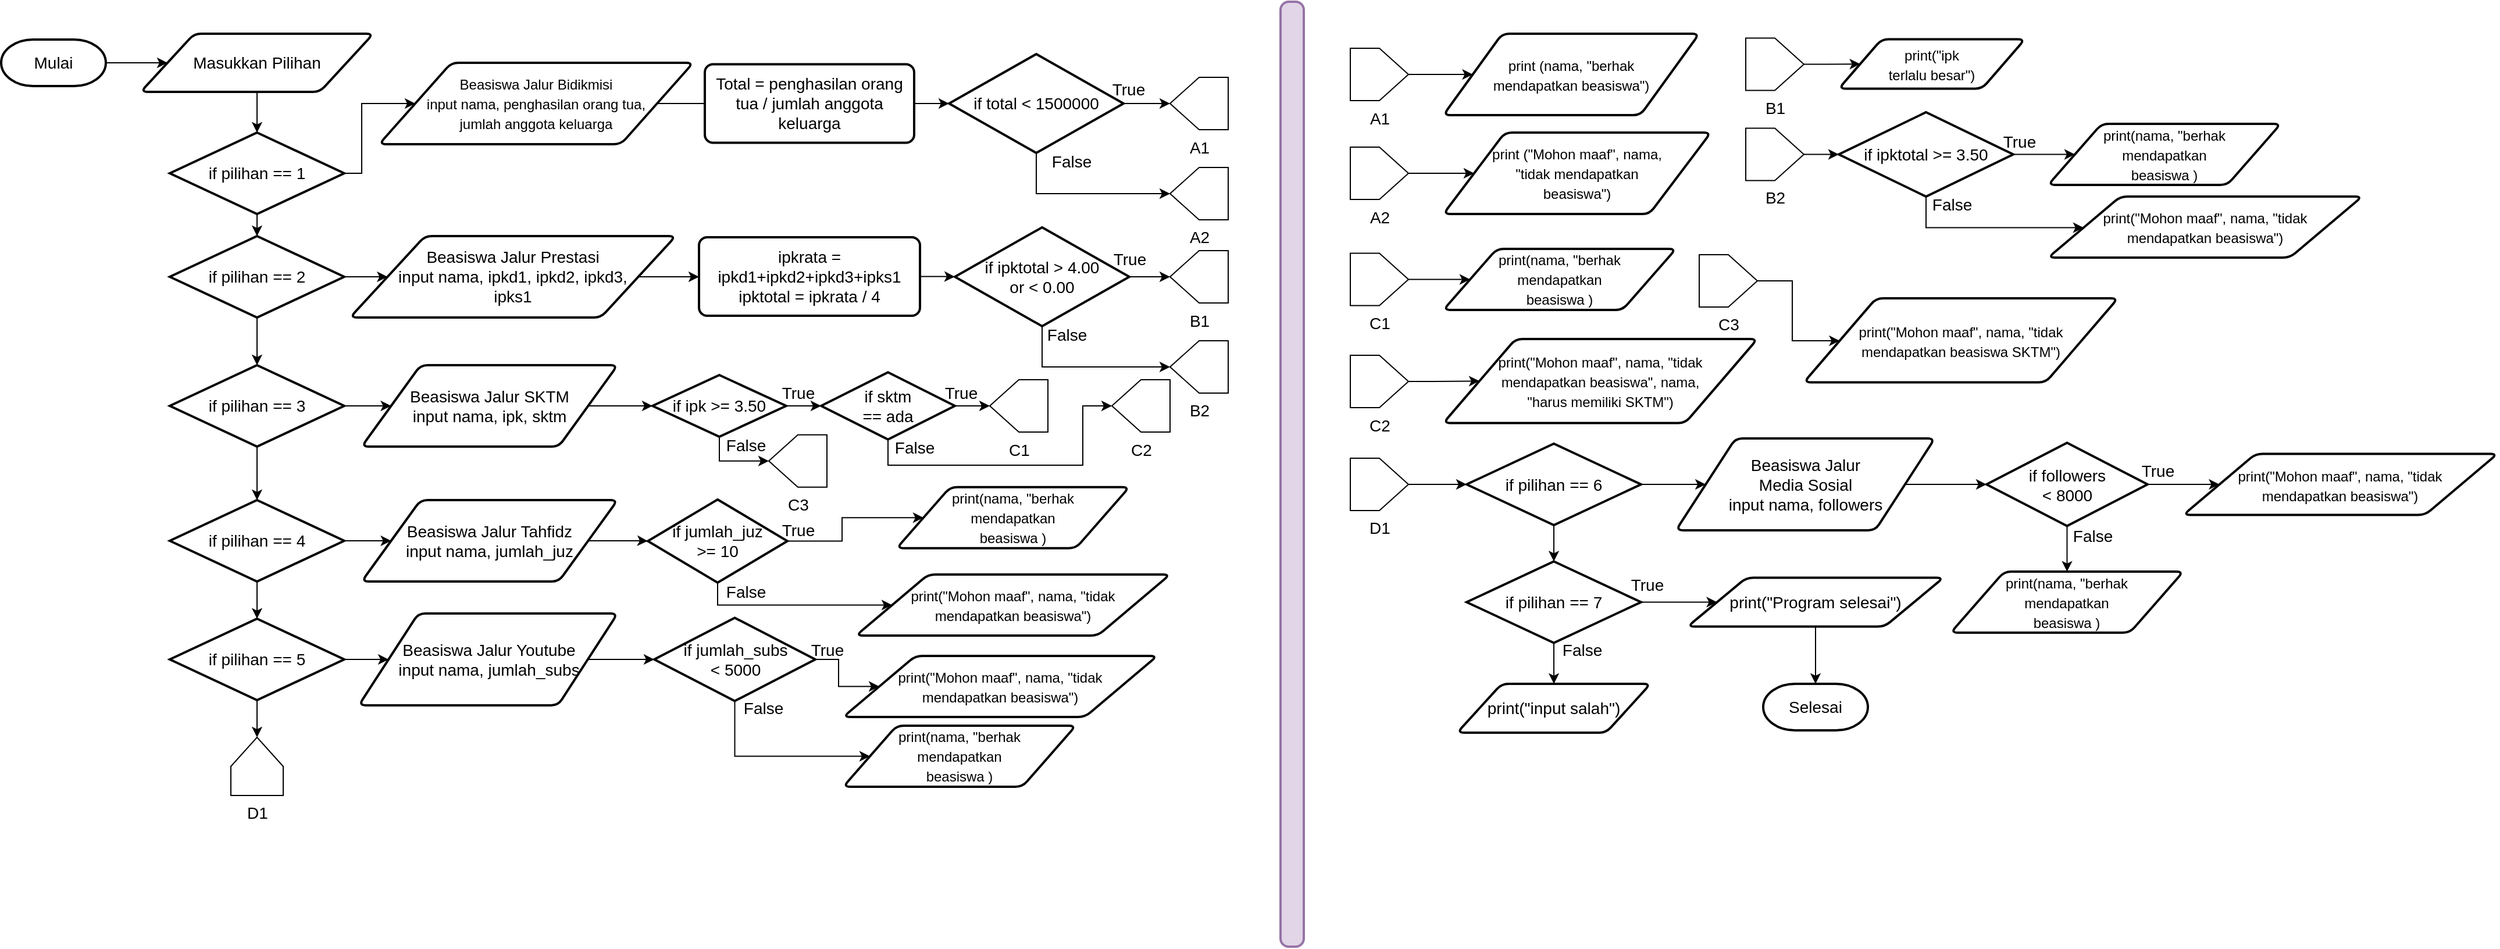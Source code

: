 <mxfile version="20.5.1" type="device"><diagram id="cp0cdeyhVKkZ8x0AzP64" name="Page-1"><mxGraphModel dx="2267" dy="1390" grid="1" gridSize="10" guides="1" tooltips="1" connect="1" arrows="1" fold="1" page="1" pageScale="1" pageWidth="1169" pageHeight="827" math="0" shadow="0"><root><mxCell id="0"/><mxCell id="1" parent="0"/><mxCell id="CaWvbAg6Ww0wuEaHnZKy-5" style="edgeStyle=orthogonalEdgeStyle;rounded=0;orthogonalLoop=1;jettySize=auto;html=1;fontSize=14;" parent="1" source="CaWvbAg6Ww0wuEaHnZKy-2" target="CaWvbAg6Ww0wuEaHnZKy-4" edge="1"><mxGeometry relative="1" as="geometry"/></mxCell><mxCell id="CaWvbAg6Ww0wuEaHnZKy-2" value="&lt;font style=&quot;font-size: 14px;&quot;&gt;Mulai&lt;/font&gt;" style="strokeWidth=2;html=1;shape=mxgraph.flowchart.terminator;whiteSpace=wrap;" parent="1" vertex="1"><mxGeometry x="40" y="40" width="90" height="40" as="geometry"/></mxCell><mxCell id="CaWvbAg6Ww0wuEaHnZKy-3" style="edgeStyle=orthogonalEdgeStyle;rounded=0;orthogonalLoop=1;jettySize=auto;html=1;exitX=0.5;exitY=1;exitDx=0;exitDy=0;exitPerimeter=0;fontSize=14;" parent="1" source="CaWvbAg6Ww0wuEaHnZKy-2" target="CaWvbAg6Ww0wuEaHnZKy-2" edge="1"><mxGeometry relative="1" as="geometry"/></mxCell><mxCell id="CaWvbAg6Ww0wuEaHnZKy-8" style="edgeStyle=orthogonalEdgeStyle;rounded=0;orthogonalLoop=1;jettySize=auto;html=1;entryX=0.5;entryY=0;entryDx=0;entryDy=0;entryPerimeter=0;fontSize=14;" parent="1" source="CaWvbAg6Ww0wuEaHnZKy-4" target="CaWvbAg6Ww0wuEaHnZKy-6" edge="1"><mxGeometry relative="1" as="geometry"/></mxCell><mxCell id="CaWvbAg6Ww0wuEaHnZKy-4" value="Masukkan Pilihan" style="shape=parallelogram;html=1;strokeWidth=2;perimeter=parallelogramPerimeter;whiteSpace=wrap;rounded=1;arcSize=12;size=0.23;fontSize=14;" parent="1" vertex="1"><mxGeometry x="160" y="35" width="200" height="50" as="geometry"/></mxCell><mxCell id="CaWvbAg6Ww0wuEaHnZKy-50" value="" style="edgeStyle=orthogonalEdgeStyle;rounded=0;orthogonalLoop=1;jettySize=auto;html=1;fontSize=14;" parent="1" source="CaWvbAg6Ww0wuEaHnZKy-6" target="CaWvbAg6Ww0wuEaHnZKy-49" edge="1"><mxGeometry relative="1" as="geometry"/></mxCell><mxCell id="2aUALPbYMrsijhBURneI-1" style="edgeStyle=orthogonalEdgeStyle;rounded=0;orthogonalLoop=1;jettySize=auto;html=1;" edge="1" parent="1" source="CaWvbAg6Ww0wuEaHnZKy-6" target="CaWvbAg6Ww0wuEaHnZKy-14"><mxGeometry relative="1" as="geometry"><Array as="points"><mxPoint x="350" y="155"/><mxPoint x="350" y="95"/></Array></mxGeometry></mxCell><mxCell id="CaWvbAg6Ww0wuEaHnZKy-6" value="if pilihan == 1" style="strokeWidth=2;html=1;shape=mxgraph.flowchart.decision;whiteSpace=wrap;fontSize=14;" parent="1" vertex="1"><mxGeometry x="185" y="120" width="150" height="70" as="geometry"/></mxCell><mxCell id="CaWvbAg6Ww0wuEaHnZKy-21" value="" style="edgeStyle=orthogonalEdgeStyle;rounded=0;orthogonalLoop=1;jettySize=auto;html=1;fontSize=14;" parent="1" source="CaWvbAg6Ww0wuEaHnZKy-14" edge="1"><mxGeometry relative="1" as="geometry"><mxPoint x="645" y="95" as="targetPoint"/></mxGeometry></mxCell><mxCell id="CaWvbAg6Ww0wuEaHnZKy-14" value="&lt;div style=&quot;&quot;&gt;&lt;span style=&quot;background-color: initial;&quot;&gt;&lt;font style=&quot;font-size: 12px;&quot;&gt;Beasiswa Jalur Bidikmisi&lt;/font&gt;&lt;/span&gt;&lt;/div&gt;&lt;div style=&quot;&quot;&gt;&lt;span style=&quot;background-color: initial;&quot;&gt;&lt;font style=&quot;font-size: 12px;&quot;&gt;input nama, penghasilan orang tua, &lt;br&gt;jumlah anggota keluarga&lt;/font&gt;&lt;/span&gt;&lt;/div&gt;" style="shape=parallelogram;html=1;strokeWidth=2;perimeter=parallelogramPerimeter;whiteSpace=wrap;rounded=1;arcSize=12;size=0.23;fontSize=14;align=center;" parent="1" vertex="1"><mxGeometry x="365" y="60" width="270" height="70" as="geometry"/></mxCell><mxCell id="CaWvbAg6Ww0wuEaHnZKy-20" value="" style="edgeStyle=orthogonalEdgeStyle;rounded=0;orthogonalLoop=1;jettySize=auto;html=1;fontSize=12;" parent="1" source="CaWvbAg6Ww0wuEaHnZKy-17" target="CaWvbAg6Ww0wuEaHnZKy-19" edge="1"><mxGeometry relative="1" as="geometry"/></mxCell><mxCell id="CaWvbAg6Ww0wuEaHnZKy-17" value="&lt;font style=&quot;font-size: 14px;&quot;&gt;Total = penghasilan orang tua / jumlah anggota keluarga&lt;/font&gt;" style="rounded=1;whiteSpace=wrap;html=1;absoluteArcSize=1;arcSize=14;strokeWidth=2;fontSize=12;" parent="1" vertex="1"><mxGeometry x="645" y="61.25" width="180" height="67.5" as="geometry"/></mxCell><mxCell id="CaWvbAg6Ww0wuEaHnZKy-25" value="" style="edgeStyle=orthogonalEdgeStyle;rounded=0;orthogonalLoop=1;jettySize=auto;html=1;fontSize=14;" parent="1" source="CaWvbAg6Ww0wuEaHnZKy-19" target="CaWvbAg6Ww0wuEaHnZKy-24" edge="1"><mxGeometry relative="1" as="geometry"/></mxCell><mxCell id="2aUALPbYMrsijhBURneI-2" style="edgeStyle=orthogonalEdgeStyle;rounded=0;orthogonalLoop=1;jettySize=auto;html=1;entryX=0.5;entryY=1;entryDx=0;entryDy=0;" edge="1" parent="1" source="CaWvbAg6Ww0wuEaHnZKy-19" target="CaWvbAg6Ww0wuEaHnZKy-39"><mxGeometry relative="1" as="geometry"><Array as="points"><mxPoint x="930" y="173"/></Array></mxGeometry></mxCell><mxCell id="CaWvbAg6Ww0wuEaHnZKy-19" value="&lt;font style=&quot;font-size: 14px;&quot;&gt;if total &amp;lt; 1500000&lt;/font&gt;" style="strokeWidth=2;html=1;shape=mxgraph.flowchart.decision;whiteSpace=wrap;fontSize=12;" parent="1" vertex="1"><mxGeometry x="855" y="52.5" width="150" height="85" as="geometry"/></mxCell><mxCell id="CaWvbAg6Ww0wuEaHnZKy-22" value="&lt;blockquote style=&quot;&quot;&gt;&lt;span style=&quot;font-size: 12px;&quot;&gt;print (nama, &quot;berhak mendapatkan beasiswa&quot;)&lt;/span&gt;&lt;/blockquote&gt;" style="shape=parallelogram;html=1;strokeWidth=2;perimeter=parallelogramPerimeter;whiteSpace=wrap;rounded=1;arcSize=12;size=0.23;fontSize=14;align=center;" parent="1" vertex="1"><mxGeometry x="1280" y="35" width="220" height="70" as="geometry"/></mxCell><mxCell id="CaWvbAg6Ww0wuEaHnZKy-24" value="A1" style="verticalLabelPosition=bottom;verticalAlign=top;html=1;shape=offPageConnector;rounded=0;size=0.5;fontSize=14;direction=south;" parent="1" vertex="1"><mxGeometry x="1045" y="72.5" width="50" height="45" as="geometry"/></mxCell><mxCell id="2aUALPbYMrsijhBURneI-7" style="edgeStyle=orthogonalEdgeStyle;rounded=0;orthogonalLoop=1;jettySize=auto;html=1;" edge="1" parent="1" source="CaWvbAg6Ww0wuEaHnZKy-27" target="CaWvbAg6Ww0wuEaHnZKy-22"><mxGeometry relative="1" as="geometry"/></mxCell><mxCell id="CaWvbAg6Ww0wuEaHnZKy-27" value="A1" style="verticalLabelPosition=bottom;verticalAlign=top;html=1;shape=offPageConnector;rounded=0;size=0.5;fontSize=14;direction=north;" parent="1" vertex="1"><mxGeometry x="1200" y="47.5" width="50" height="45" as="geometry"/></mxCell><mxCell id="CaWvbAg6Ww0wuEaHnZKy-36" value="True" style="text;html=1;resizable=0;autosize=1;align=center;verticalAlign=middle;points=[];fillColor=none;strokeColor=none;rounded=0;fontSize=14;" parent="1" vertex="1"><mxGeometry x="984" y="68.25" width="50" height="30" as="geometry"/></mxCell><mxCell id="CaWvbAg6Ww0wuEaHnZKy-37" value="False" style="text;html=1;resizable=0;autosize=1;align=center;verticalAlign=middle;points=[];fillColor=none;strokeColor=none;rounded=0;fontSize=14;" parent="1" vertex="1"><mxGeometry x="930" y="130" width="60" height="30" as="geometry"/></mxCell><mxCell id="CaWvbAg6Ww0wuEaHnZKy-38" value="&lt;blockquote style=&quot;&quot;&gt;&lt;span style=&quot;font-size: 12px;&quot;&gt;print (&quot;Mohon maaf&quot;, nama, &quot;tidak mendapatkan beasiswa&quot;)&lt;/span&gt;&lt;/blockquote&gt;" style="shape=parallelogram;html=1;strokeWidth=2;perimeter=parallelogramPerimeter;whiteSpace=wrap;rounded=1;arcSize=12;size=0.23;fontSize=14;align=center;" parent="1" vertex="1"><mxGeometry x="1280" y="120" width="230" height="70" as="geometry"/></mxCell><mxCell id="CaWvbAg6Ww0wuEaHnZKy-39" value="A2" style="verticalLabelPosition=bottom;verticalAlign=top;html=1;shape=offPageConnector;rounded=0;size=0.5;fontSize=14;direction=south;" parent="1" vertex="1"><mxGeometry x="1045" y="150" width="50" height="45" as="geometry"/></mxCell><mxCell id="2aUALPbYMrsijhBURneI-8" style="edgeStyle=orthogonalEdgeStyle;rounded=0;orthogonalLoop=1;jettySize=auto;html=1;entryX=0;entryY=0.5;entryDx=0;entryDy=0;" edge="1" parent="1" source="CaWvbAg6Ww0wuEaHnZKy-46" target="CaWvbAg6Ww0wuEaHnZKy-38"><mxGeometry relative="1" as="geometry"/></mxCell><mxCell id="CaWvbAg6Ww0wuEaHnZKy-46" value="A2" style="verticalLabelPosition=bottom;verticalAlign=top;html=1;shape=offPageConnector;rounded=0;size=0.5;fontSize=14;direction=north;" parent="1" vertex="1"><mxGeometry x="1200" y="132.5" width="50" height="45" as="geometry"/></mxCell><mxCell id="CaWvbAg6Ww0wuEaHnZKy-53" style="edgeStyle=orthogonalEdgeStyle;rounded=0;orthogonalLoop=1;jettySize=auto;html=1;entryX=0;entryY=0.5;entryDx=0;entryDy=0;fontSize=14;" parent="1" source="CaWvbAg6Ww0wuEaHnZKy-49" target="CaWvbAg6Ww0wuEaHnZKy-51" edge="1"><mxGeometry relative="1" as="geometry"/></mxCell><mxCell id="2aUALPbYMrsijhBURneI-74" value="" style="edgeStyle=orthogonalEdgeStyle;rounded=0;orthogonalLoop=1;jettySize=auto;html=1;fontSize=14;" edge="1" parent="1" source="CaWvbAg6Ww0wuEaHnZKy-49" target="2aUALPbYMrsijhBURneI-25"><mxGeometry relative="1" as="geometry"/></mxCell><mxCell id="CaWvbAg6Ww0wuEaHnZKy-49" value="if pilihan == 2" style="strokeWidth=2;html=1;shape=mxgraph.flowchart.decision;whiteSpace=wrap;fontSize=14;" parent="1" vertex="1"><mxGeometry x="185" y="209" width="150" height="70" as="geometry"/></mxCell><mxCell id="CaWvbAg6Ww0wuEaHnZKy-57" value="" style="edgeStyle=orthogonalEdgeStyle;rounded=0;orthogonalLoop=1;jettySize=auto;html=1;fontSize=14;" parent="1" source="CaWvbAg6Ww0wuEaHnZKy-51" target="CaWvbAg6Ww0wuEaHnZKy-56" edge="1"><mxGeometry relative="1" as="geometry"/></mxCell><mxCell id="CaWvbAg6Ww0wuEaHnZKy-51" value="&lt;div style=&quot;&quot;&gt;&lt;span style=&quot;background-color: initial;&quot;&gt;&lt;font style=&quot;font-size: 14px;&quot;&gt;Beasiswa Jalur Prestasi&lt;/font&gt;&lt;/span&gt;&lt;/div&gt;&lt;div style=&quot;&quot;&gt;&lt;span style=&quot;background-color: initial;&quot;&gt;&lt;font style=&quot;&quot;&gt;&lt;font style=&quot;font-size: 14px;&quot;&gt;input nama, ipkd1, ipkd2, ipkd3,&lt;br&gt;&lt;/font&gt;&lt;font style=&quot;font-size: 14px;&quot;&gt;ipks1&lt;/font&gt;&lt;br&gt;&lt;/font&gt;&lt;/span&gt;&lt;/div&gt;" style="shape=parallelogram;html=1;strokeWidth=2;perimeter=parallelogramPerimeter;whiteSpace=wrap;rounded=1;arcSize=12;size=0.23;fontSize=14;align=center;" parent="1" vertex="1"><mxGeometry x="340" y="209" width="280" height="70" as="geometry"/></mxCell><mxCell id="CaWvbAg6Ww0wuEaHnZKy-65" value="" style="edgeStyle=orthogonalEdgeStyle;rounded=0;orthogonalLoop=1;jettySize=auto;html=1;fontSize=14;" parent="1" source="CaWvbAg6Ww0wuEaHnZKy-56" target="CaWvbAg6Ww0wuEaHnZKy-60" edge="1"><mxGeometry relative="1" as="geometry"/></mxCell><mxCell id="CaWvbAg6Ww0wuEaHnZKy-56" value="&lt;font style=&quot;font-size: 14px;&quot;&gt;ipkrata = ipkd1+ipkd2+ipkd3+ipks1&lt;br&gt;ipktotal = ipkrata / 4&lt;br&gt;&lt;/font&gt;" style="rounded=1;whiteSpace=wrap;html=1;absoluteArcSize=1;arcSize=14;strokeWidth=2;fontSize=12;" parent="1" vertex="1"><mxGeometry x="640" y="210" width="190" height="67.5" as="geometry"/></mxCell><mxCell id="CaWvbAg6Ww0wuEaHnZKy-58" value="" style="edgeStyle=orthogonalEdgeStyle;rounded=0;orthogonalLoop=1;jettySize=auto;html=1;fontSize=14;" parent="1" source="CaWvbAg6Ww0wuEaHnZKy-60" target="CaWvbAg6Ww0wuEaHnZKy-61" edge="1"><mxGeometry relative="1" as="geometry"/></mxCell><mxCell id="2aUALPbYMrsijhBURneI-6" style="edgeStyle=orthogonalEdgeStyle;rounded=0;orthogonalLoop=1;jettySize=auto;html=1;entryX=0.5;entryY=1;entryDx=0;entryDy=0;" edge="1" parent="1" source="CaWvbAg6Ww0wuEaHnZKy-60" target="CaWvbAg6Ww0wuEaHnZKy-64"><mxGeometry relative="1" as="geometry"><Array as="points"><mxPoint x="935" y="321.5"/></Array></mxGeometry></mxCell><mxCell id="CaWvbAg6Ww0wuEaHnZKy-60" value="&lt;font style=&quot;font-size: 14px;&quot;&gt;if ipktotal &amp;gt; 4.00 &lt;br&gt;or &amp;lt; 0.00&lt;/font&gt;" style="strokeWidth=2;html=1;shape=mxgraph.flowchart.decision;whiteSpace=wrap;fontSize=12;" parent="1" vertex="1"><mxGeometry x="860" y="201.5" width="150" height="85" as="geometry"/></mxCell><mxCell id="CaWvbAg6Ww0wuEaHnZKy-61" value="B1" style="verticalLabelPosition=bottom;verticalAlign=top;html=1;shape=offPageConnector;rounded=0;size=0.5;fontSize=14;direction=south;" parent="1" vertex="1"><mxGeometry x="1045" y="221.5" width="50" height="45" as="geometry"/></mxCell><mxCell id="CaWvbAg6Ww0wuEaHnZKy-62" value="True" style="text;html=1;resizable=0;autosize=1;align=center;verticalAlign=middle;points=[];fillColor=none;strokeColor=none;rounded=0;fontSize=14;" parent="1" vertex="1"><mxGeometry x="985" y="214" width="50" height="30" as="geometry"/></mxCell><mxCell id="CaWvbAg6Ww0wuEaHnZKy-63" value="False" style="text;html=1;resizable=0;autosize=1;align=center;verticalAlign=middle;points=[];fillColor=none;strokeColor=none;rounded=0;fontSize=14;" parent="1" vertex="1"><mxGeometry x="926" y="279" width="60" height="30" as="geometry"/></mxCell><mxCell id="CaWvbAg6Ww0wuEaHnZKy-64" value="B2" style="verticalLabelPosition=bottom;verticalAlign=top;html=1;shape=offPageConnector;rounded=0;size=0.5;fontSize=14;direction=south;" parent="1" vertex="1"><mxGeometry x="1045" y="299" width="50" height="45" as="geometry"/></mxCell><mxCell id="v_FHniW-j-b7z_0MTwlB-1" value="" style="rounded=1;whiteSpace=wrap;html=1;absoluteArcSize=1;arcSize=14;strokeWidth=2;fontSize=14;fillColor=#e1d5e7;strokeColor=#9673a6;" parent="1" vertex="1"><mxGeometry x="1140" y="7.5" width="20" height="812.5" as="geometry"/></mxCell><mxCell id="2aUALPbYMrsijhBURneI-9" value="&lt;blockquote style=&quot;&quot;&gt;&lt;span style=&quot;font-size: 12px;&quot;&gt;print(&quot;ipk terlalu besar&quot;)&lt;/span&gt;&lt;/blockquote&gt;" style="shape=parallelogram;html=1;strokeWidth=2;perimeter=parallelogramPerimeter;whiteSpace=wrap;rounded=1;arcSize=12;size=0.23;fontSize=14;align=center;" vertex="1" parent="1"><mxGeometry x="1620" y="39.75" width="160" height="42.5" as="geometry"/></mxCell><mxCell id="2aUALPbYMrsijhBURneI-10" style="edgeStyle=orthogonalEdgeStyle;rounded=0;orthogonalLoop=1;jettySize=auto;html=1;" edge="1" parent="1" source="2aUALPbYMrsijhBURneI-11" target="2aUALPbYMrsijhBURneI-9"><mxGeometry relative="1" as="geometry"/></mxCell><mxCell id="2aUALPbYMrsijhBURneI-11" value="B1" style="verticalLabelPosition=bottom;verticalAlign=top;html=1;shape=offPageConnector;rounded=0;size=0.5;fontSize=14;direction=north;" vertex="1" parent="1"><mxGeometry x="1540" y="38.75" width="50" height="45" as="geometry"/></mxCell><mxCell id="2aUALPbYMrsijhBURneI-16" style="edgeStyle=orthogonalEdgeStyle;rounded=0;orthogonalLoop=1;jettySize=auto;html=1;entryX=0;entryY=0.5;entryDx=0;entryDy=0;entryPerimeter=0;" edge="1" parent="1" source="2aUALPbYMrsijhBURneI-14" target="2aUALPbYMrsijhBURneI-15"><mxGeometry relative="1" as="geometry"/></mxCell><mxCell id="2aUALPbYMrsijhBURneI-14" value="B2" style="verticalLabelPosition=bottom;verticalAlign=top;html=1;shape=offPageConnector;rounded=0;size=0.5;fontSize=14;direction=north;" vertex="1" parent="1"><mxGeometry x="1540" y="116.25" width="50" height="45" as="geometry"/></mxCell><mxCell id="2aUALPbYMrsijhBURneI-18" style="edgeStyle=orthogonalEdgeStyle;rounded=0;orthogonalLoop=1;jettySize=auto;html=1;" edge="1" parent="1" source="2aUALPbYMrsijhBURneI-15" target="2aUALPbYMrsijhBURneI-17"><mxGeometry relative="1" as="geometry"/></mxCell><mxCell id="2aUALPbYMrsijhBURneI-20" style="edgeStyle=orthogonalEdgeStyle;rounded=0;orthogonalLoop=1;jettySize=auto;html=1;" edge="1" parent="1" source="2aUALPbYMrsijhBURneI-15" target="2aUALPbYMrsijhBURneI-19"><mxGeometry relative="1" as="geometry"><Array as="points"><mxPoint x="1695" y="201.75"/></Array></mxGeometry></mxCell><mxCell id="2aUALPbYMrsijhBURneI-15" value="&lt;font style=&quot;font-size: 14px;&quot;&gt;if ipktotal &amp;gt;= 3.50&lt;/font&gt;" style="strokeWidth=2;html=1;shape=mxgraph.flowchart.decision;whiteSpace=wrap;fontSize=12;" vertex="1" parent="1"><mxGeometry x="1620" y="102.5" width="150" height="72.5" as="geometry"/></mxCell><mxCell id="2aUALPbYMrsijhBURneI-17" value="&lt;blockquote style=&quot;&quot;&gt;&lt;span style=&quot;font-size: 12px;&quot;&gt;print(nama, &quot;berhak mendapatkan beasiswa )&lt;/span&gt;&lt;/blockquote&gt;" style="shape=parallelogram;html=1;strokeWidth=2;perimeter=parallelogramPerimeter;whiteSpace=wrap;rounded=1;arcSize=12;size=0.23;fontSize=14;align=center;" vertex="1" parent="1"><mxGeometry x="1800" y="112.5" width="200" height="52.5" as="geometry"/></mxCell><mxCell id="2aUALPbYMrsijhBURneI-19" value="&lt;blockquote style=&quot;&quot;&gt;&lt;span style=&quot;font-size: 12px;&quot;&gt;print(&quot;Mohon maaf&quot;, nama, &quot;tidak mendapatkan beasiswa&quot;)&lt;/span&gt;&lt;/blockquote&gt;" style="shape=parallelogram;html=1;strokeWidth=2;perimeter=parallelogramPerimeter;whiteSpace=wrap;rounded=1;arcSize=12;size=0.23;fontSize=14;align=center;" vertex="1" parent="1"><mxGeometry x="1800" y="175" width="270" height="52.5" as="geometry"/></mxCell><mxCell id="2aUALPbYMrsijhBURneI-21" value="True" style="text;html=1;resizable=0;autosize=1;align=center;verticalAlign=middle;points=[];fillColor=none;strokeColor=none;rounded=0;fontSize=14;" vertex="1" parent="1"><mxGeometry x="1750" y="112.5" width="50" height="30" as="geometry"/></mxCell><mxCell id="2aUALPbYMrsijhBURneI-22" value="False" style="text;html=1;resizable=0;autosize=1;align=center;verticalAlign=middle;points=[];fillColor=none;strokeColor=none;rounded=0;fontSize=14;" vertex="1" parent="1"><mxGeometry x="1687" y="167" width="60" height="30" as="geometry"/></mxCell><mxCell id="2aUALPbYMrsijhBURneI-33" style="edgeStyle=orthogonalEdgeStyle;rounded=0;orthogonalLoop=1;jettySize=auto;html=1;fontSize=14;" edge="1" parent="1" source="2aUALPbYMrsijhBURneI-25" target="2aUALPbYMrsijhBURneI-32"><mxGeometry relative="1" as="geometry"/></mxCell><mxCell id="2aUALPbYMrsijhBURneI-56" value="" style="edgeStyle=orthogonalEdgeStyle;rounded=0;orthogonalLoop=1;jettySize=auto;html=1;fontSize=14;" edge="1" parent="1" source="2aUALPbYMrsijhBURneI-25" target="2aUALPbYMrsijhBURneI-55"><mxGeometry relative="1" as="geometry"/></mxCell><mxCell id="2aUALPbYMrsijhBURneI-25" value="if pilihan == 3" style="strokeWidth=2;html=1;shape=mxgraph.flowchart.decision;whiteSpace=wrap;fontSize=14;" vertex="1" parent="1"><mxGeometry x="185" y="320" width="150" height="70" as="geometry"/></mxCell><mxCell id="2aUALPbYMrsijhBURneI-35" style="edgeStyle=orthogonalEdgeStyle;rounded=0;orthogonalLoop=1;jettySize=auto;html=1;entryX=0;entryY=0.5;entryDx=0;entryDy=0;entryPerimeter=0;fontSize=14;" edge="1" parent="1" source="2aUALPbYMrsijhBURneI-32" target="2aUALPbYMrsijhBURneI-34"><mxGeometry relative="1" as="geometry"/></mxCell><mxCell id="2aUALPbYMrsijhBURneI-32" value="&lt;div style=&quot;&quot;&gt;&lt;span style=&quot;background-color: initial;&quot;&gt;&lt;font style=&quot;font-size: 14px;&quot;&gt;Beasiswa Jalur SKTM&lt;/font&gt;&lt;/span&gt;&lt;/div&gt;&lt;div style=&quot;&quot;&gt;&lt;span style=&quot;background-color: initial;&quot;&gt;&lt;font style=&quot;&quot;&gt;&lt;font style=&quot;font-size: 14px;&quot;&gt;input nama, ipk, sktm&lt;/font&gt;&lt;br&gt;&lt;/font&gt;&lt;/span&gt;&lt;/div&gt;" style="shape=parallelogram;html=1;strokeWidth=2;perimeter=parallelogramPerimeter;whiteSpace=wrap;rounded=1;arcSize=12;size=0.23;fontSize=14;align=center;" vertex="1" parent="1"><mxGeometry x="350" y="320" width="220" height="70" as="geometry"/></mxCell><mxCell id="2aUALPbYMrsijhBURneI-37" style="edgeStyle=orthogonalEdgeStyle;rounded=0;orthogonalLoop=1;jettySize=auto;html=1;fontSize=14;" edge="1" parent="1" source="2aUALPbYMrsijhBURneI-34" target="2aUALPbYMrsijhBURneI-36"><mxGeometry relative="1" as="geometry"/></mxCell><mxCell id="2aUALPbYMrsijhBURneI-44" style="edgeStyle=orthogonalEdgeStyle;rounded=0;orthogonalLoop=1;jettySize=auto;html=1;entryX=0.5;entryY=1;entryDx=0;entryDy=0;fontSize=14;" edge="1" parent="1" source="2aUALPbYMrsijhBURneI-34" target="2aUALPbYMrsijhBURneI-43"><mxGeometry relative="1" as="geometry"/></mxCell><mxCell id="2aUALPbYMrsijhBURneI-34" value="&lt;span style=&quot;font-size: 14px;&quot;&gt;if ipk &amp;gt;= 3.50&lt;/span&gt;" style="strokeWidth=2;html=1;shape=mxgraph.flowchart.decision;whiteSpace=wrap;fontSize=12;" vertex="1" parent="1"><mxGeometry x="600" y="328.51" width="115" height="52.99" as="geometry"/></mxCell><mxCell id="2aUALPbYMrsijhBURneI-39" style="edgeStyle=orthogonalEdgeStyle;rounded=0;orthogonalLoop=1;jettySize=auto;html=1;entryX=0.5;entryY=1;entryDx=0;entryDy=0;fontSize=14;" edge="1" parent="1" source="2aUALPbYMrsijhBURneI-36" target="2aUALPbYMrsijhBURneI-38"><mxGeometry relative="1" as="geometry"/></mxCell><mxCell id="2aUALPbYMrsijhBURneI-42" style="edgeStyle=orthogonalEdgeStyle;rounded=0;orthogonalLoop=1;jettySize=auto;html=1;entryX=0.5;entryY=1;entryDx=0;entryDy=0;fontSize=14;" edge="1" parent="1" source="2aUALPbYMrsijhBURneI-36" target="2aUALPbYMrsijhBURneI-41"><mxGeometry relative="1" as="geometry"><Array as="points"><mxPoint x="803" y="406"/><mxPoint x="970" y="406"/><mxPoint x="970" y="355"/></Array></mxGeometry></mxCell><mxCell id="2aUALPbYMrsijhBURneI-36" value="&lt;span style=&quot;font-size: 14px;&quot;&gt;if sktm &lt;br&gt;== ada&lt;/span&gt;" style="strokeWidth=2;html=1;shape=mxgraph.flowchart.decision;whiteSpace=wrap;fontSize=12;" vertex="1" parent="1"><mxGeometry x="745" y="326.13" width="115" height="57.75" as="geometry"/></mxCell><mxCell id="2aUALPbYMrsijhBURneI-38" value="C1" style="verticalLabelPosition=bottom;verticalAlign=top;html=1;shape=offPageConnector;rounded=0;size=0.5;fontSize=14;direction=south;" vertex="1" parent="1"><mxGeometry x="890" y="332.5" width="50" height="45" as="geometry"/></mxCell><mxCell id="2aUALPbYMrsijhBURneI-41" value="C2" style="verticalLabelPosition=bottom;verticalAlign=top;html=1;shape=offPageConnector;rounded=0;size=0.5;fontSize=14;direction=south;" vertex="1" parent="1"><mxGeometry x="995" y="332.51" width="50" height="45" as="geometry"/></mxCell><mxCell id="2aUALPbYMrsijhBURneI-43" value="C3" style="verticalLabelPosition=bottom;verticalAlign=top;html=1;shape=offPageConnector;rounded=0;size=0.5;fontSize=14;direction=south;" vertex="1" parent="1"><mxGeometry x="700" y="379.88" width="50" height="45" as="geometry"/></mxCell><mxCell id="2aUALPbYMrsijhBURneI-50" value="" style="edgeStyle=orthogonalEdgeStyle;rounded=0;orthogonalLoop=1;jettySize=auto;html=1;fontSize=14;" edge="1" parent="1" source="2aUALPbYMrsijhBURneI-46" target="2aUALPbYMrsijhBURneI-49"><mxGeometry relative="1" as="geometry"/></mxCell><mxCell id="2aUALPbYMrsijhBURneI-46" value="C1" style="verticalLabelPosition=bottom;verticalAlign=top;html=1;shape=offPageConnector;rounded=0;size=0.5;fontSize=14;direction=north;" vertex="1" parent="1"><mxGeometry x="1200" y="223.75" width="50" height="45" as="geometry"/></mxCell><mxCell id="2aUALPbYMrsijhBURneI-52" value="" style="edgeStyle=orthogonalEdgeStyle;rounded=0;orthogonalLoop=1;jettySize=auto;html=1;fontSize=14;" edge="1" parent="1" source="2aUALPbYMrsijhBURneI-47" target="2aUALPbYMrsijhBURneI-51"><mxGeometry relative="1" as="geometry"/></mxCell><mxCell id="2aUALPbYMrsijhBURneI-47" value="C2" style="verticalLabelPosition=bottom;verticalAlign=top;html=1;shape=offPageConnector;rounded=0;size=0.5;fontSize=14;direction=north;" vertex="1" parent="1"><mxGeometry x="1200" y="311.5" width="50" height="45" as="geometry"/></mxCell><mxCell id="2aUALPbYMrsijhBURneI-54" value="" style="edgeStyle=orthogonalEdgeStyle;rounded=0;orthogonalLoop=1;jettySize=auto;html=1;fontSize=14;" edge="1" parent="1" source="2aUALPbYMrsijhBURneI-48" target="2aUALPbYMrsijhBURneI-53"><mxGeometry relative="1" as="geometry"><Array as="points"><mxPoint x="1580" y="248"/><mxPoint x="1580" y="299"/></Array></mxGeometry></mxCell><mxCell id="2aUALPbYMrsijhBURneI-48" value="C3" style="verticalLabelPosition=bottom;verticalAlign=top;html=1;shape=offPageConnector;rounded=0;size=0.5;fontSize=14;direction=north;" vertex="1" parent="1"><mxGeometry x="1500" y="225" width="50" height="45" as="geometry"/></mxCell><mxCell id="2aUALPbYMrsijhBURneI-49" value="&lt;blockquote style=&quot;&quot;&gt;&lt;span style=&quot;font-size: 12px;&quot;&gt;print(nama, &quot;berhak mendapatkan beasiswa )&lt;/span&gt;&lt;/blockquote&gt;" style="shape=parallelogram;html=1;strokeWidth=2;perimeter=parallelogramPerimeter;whiteSpace=wrap;rounded=1;arcSize=12;size=0.23;fontSize=14;align=center;" vertex="1" parent="1"><mxGeometry x="1280" y="220" width="200" height="52.5" as="geometry"/></mxCell><mxCell id="2aUALPbYMrsijhBURneI-51" value="&lt;blockquote style=&quot;&quot;&gt;&lt;span style=&quot;font-size: 12px;&quot;&gt;print(&quot;Mohon maaf&quot;, nama, &quot;tidak mendapatkan beasiswa&quot;, nama, &quot;harus memiliki SKTM&quot;)&lt;/span&gt;&lt;/blockquote&gt;" style="shape=parallelogram;html=1;strokeWidth=2;perimeter=parallelogramPerimeter;whiteSpace=wrap;rounded=1;arcSize=12;size=0.23;fontSize=14;align=center;" vertex="1" parent="1"><mxGeometry x="1280" y="297.5" width="270" height="72.25" as="geometry"/></mxCell><mxCell id="2aUALPbYMrsijhBURneI-53" value="&lt;blockquote style=&quot;&quot;&gt;&lt;span style=&quot;font-size: 12px;&quot;&gt;print(&quot;Mohon maaf&quot;, nama, &quot;tidak mendapatkan beasiswa SKTM&quot;)&lt;/span&gt;&lt;/blockquote&gt;" style="shape=parallelogram;html=1;strokeWidth=2;perimeter=parallelogramPerimeter;whiteSpace=wrap;rounded=1;arcSize=12;size=0.23;fontSize=14;align=center;" vertex="1" parent="1"><mxGeometry x="1590" y="262.5" width="270" height="72.25" as="geometry"/></mxCell><mxCell id="2aUALPbYMrsijhBURneI-62" value="" style="edgeStyle=orthogonalEdgeStyle;rounded=0;orthogonalLoop=1;jettySize=auto;html=1;fontSize=14;" edge="1" parent="1" source="2aUALPbYMrsijhBURneI-55" target="2aUALPbYMrsijhBURneI-57"><mxGeometry relative="1" as="geometry"/></mxCell><mxCell id="2aUALPbYMrsijhBURneI-75" value="" style="edgeStyle=orthogonalEdgeStyle;rounded=0;orthogonalLoop=1;jettySize=auto;html=1;fontSize=14;" edge="1" parent="1" source="2aUALPbYMrsijhBURneI-55" target="2aUALPbYMrsijhBURneI-73"><mxGeometry relative="1" as="geometry"/></mxCell><mxCell id="2aUALPbYMrsijhBURneI-55" value="if pilihan == 4" style="strokeWidth=2;html=1;shape=mxgraph.flowchart.decision;whiteSpace=wrap;fontSize=14;" vertex="1" parent="1"><mxGeometry x="185" y="436" width="150" height="70" as="geometry"/></mxCell><mxCell id="2aUALPbYMrsijhBURneI-78" style="edgeStyle=orthogonalEdgeStyle;rounded=0;orthogonalLoop=1;jettySize=auto;html=1;entryX=0;entryY=0.5;entryDx=0;entryDy=0;entryPerimeter=0;fontSize=14;" edge="1" parent="1" source="2aUALPbYMrsijhBURneI-57" target="2aUALPbYMrsijhBURneI-63"><mxGeometry relative="1" as="geometry"/></mxCell><mxCell id="2aUALPbYMrsijhBURneI-57" value="&lt;div style=&quot;&quot;&gt;&lt;span style=&quot;background-color: initial;&quot;&gt;&lt;font style=&quot;font-size: 14px;&quot;&gt;Beasiswa Jalur Tahfidz&lt;/font&gt;&lt;/span&gt;&lt;/div&gt;&lt;div style=&quot;&quot;&gt;&lt;span style=&quot;background-color: initial;&quot;&gt;&lt;font style=&quot;&quot;&gt;&lt;font style=&quot;font-size: 14px;&quot;&gt;input nama, jumlah_juz&lt;/font&gt;&lt;br&gt;&lt;/font&gt;&lt;/span&gt;&lt;/div&gt;" style="shape=parallelogram;html=1;strokeWidth=2;perimeter=parallelogramPerimeter;whiteSpace=wrap;rounded=1;arcSize=12;size=0.23;fontSize=14;align=center;" vertex="1" parent="1"><mxGeometry x="350" y="436" width="220" height="70" as="geometry"/></mxCell><mxCell id="2aUALPbYMrsijhBURneI-58" value="True" style="text;html=1;resizable=0;autosize=1;align=center;verticalAlign=middle;points=[];fillColor=none;strokeColor=none;rounded=0;fontSize=14;" vertex="1" parent="1"><mxGeometry x="840" y="328.51" width="50" height="30" as="geometry"/></mxCell><mxCell id="2aUALPbYMrsijhBURneI-59" value="False" style="text;html=1;resizable=0;autosize=1;align=center;verticalAlign=middle;points=[];fillColor=none;strokeColor=none;rounded=0;fontSize=14;" vertex="1" parent="1"><mxGeometry x="650" y="374" width="60" height="30" as="geometry"/></mxCell><mxCell id="2aUALPbYMrsijhBURneI-60" value="True" style="text;html=1;resizable=0;autosize=1;align=center;verticalAlign=middle;points=[];fillColor=none;strokeColor=none;rounded=0;fontSize=14;" vertex="1" parent="1"><mxGeometry x="700" y="328.51" width="50" height="30" as="geometry"/></mxCell><mxCell id="2aUALPbYMrsijhBURneI-61" value="False" style="text;html=1;resizable=0;autosize=1;align=center;verticalAlign=middle;points=[];fillColor=none;strokeColor=none;rounded=0;fontSize=14;" vertex="1" parent="1"><mxGeometry x="795" y="376" width="60" height="30" as="geometry"/></mxCell><mxCell id="2aUALPbYMrsijhBURneI-68" value="" style="edgeStyle=orthogonalEdgeStyle;rounded=0;orthogonalLoop=1;jettySize=auto;html=1;fontSize=14;" edge="1" parent="1" source="2aUALPbYMrsijhBURneI-63" target="2aUALPbYMrsijhBURneI-66"><mxGeometry relative="1" as="geometry"/></mxCell><mxCell id="2aUALPbYMrsijhBURneI-81" style="edgeStyle=orthogonalEdgeStyle;rounded=0;orthogonalLoop=1;jettySize=auto;html=1;entryX=0;entryY=0.5;entryDx=0;entryDy=0;fontSize=14;" edge="1" parent="1" source="2aUALPbYMrsijhBURneI-63" target="2aUALPbYMrsijhBURneI-67"><mxGeometry relative="1" as="geometry"><Array as="points"><mxPoint x="656" y="526"/></Array></mxGeometry></mxCell><mxCell id="2aUALPbYMrsijhBURneI-63" value="&lt;span style=&quot;font-size: 14px;&quot;&gt;if jumlah_juz &lt;br&gt;&amp;gt;= 10&lt;/span&gt;" style="strokeWidth=2;html=1;shape=mxgraph.flowchart.decision;whiteSpace=wrap;fontSize=12;" vertex="1" parent="1"><mxGeometry x="596" y="435.5" width="120" height="71.5" as="geometry"/></mxCell><mxCell id="2aUALPbYMrsijhBURneI-66" value="&lt;blockquote style=&quot;&quot;&gt;&lt;span style=&quot;font-size: 12px;&quot;&gt;print(nama, &quot;berhak mendapatkan beasiswa )&lt;/span&gt;&lt;/blockquote&gt;" style="shape=parallelogram;html=1;strokeWidth=2;perimeter=parallelogramPerimeter;whiteSpace=wrap;rounded=1;arcSize=12;size=0.23;fontSize=14;align=center;" vertex="1" parent="1"><mxGeometry x="810" y="424.88" width="200" height="52.5" as="geometry"/></mxCell><mxCell id="2aUALPbYMrsijhBURneI-67" value="&lt;blockquote style=&quot;&quot;&gt;&lt;span style=&quot;font-size: 12px;&quot;&gt;print(&quot;Mohon maaf&quot;, nama, &quot;tidak mendapatkan beasiswa&quot;)&lt;/span&gt;&lt;/blockquote&gt;" style="shape=parallelogram;html=1;strokeWidth=2;perimeter=parallelogramPerimeter;whiteSpace=wrap;rounded=1;arcSize=12;size=0.23;fontSize=14;align=center;" vertex="1" parent="1"><mxGeometry x="775" y="500" width="270" height="52.5" as="geometry"/></mxCell><mxCell id="2aUALPbYMrsijhBURneI-71" value="True" style="text;html=1;resizable=0;autosize=1;align=center;verticalAlign=middle;points=[];fillColor=none;strokeColor=none;rounded=0;fontSize=14;" vertex="1" parent="1"><mxGeometry x="700" y="447.38" width="50" height="30" as="geometry"/></mxCell><mxCell id="2aUALPbYMrsijhBURneI-72" value="False" style="text;html=1;resizable=0;autosize=1;align=center;verticalAlign=middle;points=[];fillColor=none;strokeColor=none;rounded=0;fontSize=14;" vertex="1" parent="1"><mxGeometry x="650" y="500" width="60" height="30" as="geometry"/></mxCell><mxCell id="2aUALPbYMrsijhBURneI-93" style="edgeStyle=orthogonalEdgeStyle;rounded=0;orthogonalLoop=1;jettySize=auto;html=1;entryX=0;entryY=0.5;entryDx=0;entryDy=0;fontSize=14;" edge="1" parent="1" source="2aUALPbYMrsijhBURneI-73" target="2aUALPbYMrsijhBURneI-83"><mxGeometry relative="1" as="geometry"/></mxCell><mxCell id="2aUALPbYMrsijhBURneI-99" style="edgeStyle=orthogonalEdgeStyle;rounded=0;orthogonalLoop=1;jettySize=auto;html=1;entryX=0.5;entryY=1;entryDx=0;entryDy=0;fontSize=14;" edge="1" parent="1" source="2aUALPbYMrsijhBURneI-73" target="2aUALPbYMrsijhBURneI-98"><mxGeometry relative="1" as="geometry"/></mxCell><mxCell id="2aUALPbYMrsijhBURneI-73" value="if pilihan == 5" style="strokeWidth=2;html=1;shape=mxgraph.flowchart.decision;whiteSpace=wrap;fontSize=14;" vertex="1" parent="1"><mxGeometry x="185" y="538" width="150" height="70" as="geometry"/></mxCell><mxCell id="2aUALPbYMrsijhBURneI-94" style="edgeStyle=orthogonalEdgeStyle;rounded=0;orthogonalLoop=1;jettySize=auto;html=1;entryX=0;entryY=0.5;entryDx=0;entryDy=0;entryPerimeter=0;fontSize=14;" edge="1" parent="1" source="2aUALPbYMrsijhBURneI-83" target="2aUALPbYMrsijhBURneI-86"><mxGeometry relative="1" as="geometry"/></mxCell><mxCell id="2aUALPbYMrsijhBURneI-83" value="&lt;div style=&quot;&quot;&gt;&lt;span style=&quot;background-color: initial;&quot;&gt;&lt;font style=&quot;font-size: 14px;&quot;&gt;Beasiswa Jalur Youtube&lt;/font&gt;&lt;/span&gt;&lt;/div&gt;&lt;div style=&quot;&quot;&gt;&lt;span style=&quot;background-color: initial;&quot;&gt;&lt;font style=&quot;&quot;&gt;&lt;font style=&quot;font-size: 14px;&quot;&gt;input nama, jumlah_subs&lt;/font&gt;&lt;br&gt;&lt;/font&gt;&lt;/span&gt;&lt;/div&gt;" style="shape=parallelogram;html=1;strokeWidth=2;perimeter=parallelogramPerimeter;whiteSpace=wrap;rounded=1;arcSize=12;size=0.23;fontSize=14;align=center;" vertex="1" parent="1"><mxGeometry x="347.5" y="533.56" width="222.5" height="78.88" as="geometry"/></mxCell><mxCell id="2aUALPbYMrsijhBURneI-95" style="edgeStyle=orthogonalEdgeStyle;rounded=0;orthogonalLoop=1;jettySize=auto;html=1;fontSize=14;" edge="1" parent="1" source="2aUALPbYMrsijhBURneI-86" target="2aUALPbYMrsijhBURneI-88"><mxGeometry relative="1" as="geometry"/></mxCell><mxCell id="2aUALPbYMrsijhBURneI-96" style="edgeStyle=orthogonalEdgeStyle;rounded=0;orthogonalLoop=1;jettySize=auto;html=1;entryX=0;entryY=0.5;entryDx=0;entryDy=0;fontSize=14;" edge="1" parent="1" source="2aUALPbYMrsijhBURneI-86" target="2aUALPbYMrsijhBURneI-87"><mxGeometry relative="1" as="geometry"><Array as="points"><mxPoint x="671" y="656"/></Array></mxGeometry></mxCell><mxCell id="2aUALPbYMrsijhBURneI-86" value="&lt;span style=&quot;font-size: 14px;&quot;&gt;if jumlah_subs&lt;br&gt;&amp;lt; 5000&lt;/span&gt;" style="strokeWidth=2;html=1;shape=mxgraph.flowchart.decision;whiteSpace=wrap;fontSize=12;" vertex="1" parent="1"><mxGeometry x="601.5" y="537.25" width="138.5" height="71.5" as="geometry"/></mxCell><mxCell id="2aUALPbYMrsijhBURneI-87" value="&lt;blockquote style=&quot;&quot;&gt;&lt;span style=&quot;font-size: 12px;&quot;&gt;print(nama, &quot;berhak mendapatkan beasiswa )&lt;/span&gt;&lt;/blockquote&gt;" style="shape=parallelogram;html=1;strokeWidth=2;perimeter=parallelogramPerimeter;whiteSpace=wrap;rounded=1;arcSize=12;size=0.23;fontSize=14;align=center;" vertex="1" parent="1"><mxGeometry x="764" y="630" width="200" height="52.5" as="geometry"/></mxCell><mxCell id="2aUALPbYMrsijhBURneI-88" value="&lt;blockquote style=&quot;&quot;&gt;&lt;span style=&quot;font-size: 12px;&quot;&gt;print(&quot;Mohon maaf&quot;, nama, &quot;tidak mendapatkan beasiswa&quot;)&lt;/span&gt;&lt;/blockquote&gt;" style="shape=parallelogram;html=1;strokeWidth=2;perimeter=parallelogramPerimeter;whiteSpace=wrap;rounded=1;arcSize=12;size=0.23;fontSize=14;align=center;" vertex="1" parent="1"><mxGeometry x="764" y="570" width="270" height="52.5" as="geometry"/></mxCell><mxCell id="2aUALPbYMrsijhBURneI-89" value="True" style="text;html=1;resizable=0;autosize=1;align=center;verticalAlign=middle;points=[];fillColor=none;strokeColor=none;rounded=0;fontSize=14;" vertex="1" parent="1"><mxGeometry x="725" y="550" width="50" height="30" as="geometry"/></mxCell><mxCell id="2aUALPbYMrsijhBURneI-90" value="False" style="text;html=1;resizable=0;autosize=1;align=center;verticalAlign=middle;points=[];fillColor=none;strokeColor=none;rounded=0;fontSize=14;" vertex="1" parent="1"><mxGeometry x="665" y="600" width="60" height="30" as="geometry"/></mxCell><mxCell id="2aUALPbYMrsijhBURneI-98" value="D1" style="verticalLabelPosition=bottom;verticalAlign=top;html=1;shape=offPageConnector;rounded=0;size=0.5;fontSize=14;direction=west;" vertex="1" parent="1"><mxGeometry x="237.5" y="640" width="45" height="50" as="geometry"/></mxCell><mxCell id="2aUALPbYMrsijhBURneI-103" value="" style="edgeStyle=orthogonalEdgeStyle;rounded=0;orthogonalLoop=1;jettySize=auto;html=1;fontSize=14;" edge="1" parent="1" source="2aUALPbYMrsijhBURneI-101" target="2aUALPbYMrsijhBURneI-102"><mxGeometry relative="1" as="geometry"/></mxCell><mxCell id="2aUALPbYMrsijhBURneI-101" value="D1" style="verticalLabelPosition=bottom;verticalAlign=top;html=1;shape=offPageConnector;rounded=0;size=0.5;fontSize=14;direction=north;" vertex="1" parent="1"><mxGeometry x="1200" y="400" width="50" height="45" as="geometry"/></mxCell><mxCell id="2aUALPbYMrsijhBURneI-105" value="" style="edgeStyle=orthogonalEdgeStyle;rounded=0;orthogonalLoop=1;jettySize=auto;html=1;fontSize=14;" edge="1" parent="1" source="2aUALPbYMrsijhBURneI-102" target="2aUALPbYMrsijhBURneI-104"><mxGeometry relative="1" as="geometry"/></mxCell><mxCell id="2aUALPbYMrsijhBURneI-119" value="" style="edgeStyle=orthogonalEdgeStyle;rounded=0;orthogonalLoop=1;jettySize=auto;html=1;fontSize=14;" edge="1" parent="1" source="2aUALPbYMrsijhBURneI-102" target="2aUALPbYMrsijhBURneI-118"><mxGeometry relative="1" as="geometry"/></mxCell><mxCell id="2aUALPbYMrsijhBURneI-102" value="if pilihan == 6" style="strokeWidth=2;html=1;shape=mxgraph.flowchart.decision;whiteSpace=wrap;fontSize=14;" vertex="1" parent="1"><mxGeometry x="1300" y="387.5" width="150" height="70" as="geometry"/></mxCell><mxCell id="2aUALPbYMrsijhBURneI-109" style="edgeStyle=orthogonalEdgeStyle;rounded=0;orthogonalLoop=1;jettySize=auto;html=1;entryX=0;entryY=0.5;entryDx=0;entryDy=0;entryPerimeter=0;fontSize=14;" edge="1" parent="1" source="2aUALPbYMrsijhBURneI-104" target="2aUALPbYMrsijhBURneI-106"><mxGeometry relative="1" as="geometry"/></mxCell><mxCell id="2aUALPbYMrsijhBURneI-104" value="&lt;div style=&quot;&quot;&gt;&lt;span style=&quot;background-color: initial;&quot;&gt;&lt;font style=&quot;font-size: 14px;&quot;&gt;Beasiswa Jalur &lt;br&gt;Media Sosial&lt;/font&gt;&lt;/span&gt;&lt;/div&gt;&lt;div style=&quot;&quot;&gt;&lt;span style=&quot;background-color: initial;&quot;&gt;&lt;font style=&quot;&quot;&gt;&lt;font style=&quot;font-size: 14px;&quot;&gt;input nama, followers&lt;/font&gt;&lt;br&gt;&lt;/font&gt;&lt;/span&gt;&lt;/div&gt;" style="shape=parallelogram;html=1;strokeWidth=2;perimeter=parallelogramPerimeter;whiteSpace=wrap;rounded=1;arcSize=12;size=0.23;fontSize=14;align=center;" vertex="1" parent="1"><mxGeometry x="1480" y="383.06" width="222.5" height="78.88" as="geometry"/></mxCell><mxCell id="2aUALPbYMrsijhBURneI-116" style="edgeStyle=orthogonalEdgeStyle;rounded=0;orthogonalLoop=1;jettySize=auto;html=1;fontSize=14;" edge="1" parent="1" source="2aUALPbYMrsijhBURneI-106" target="2aUALPbYMrsijhBURneI-112"><mxGeometry relative="1" as="geometry"/></mxCell><mxCell id="2aUALPbYMrsijhBURneI-117" style="edgeStyle=orthogonalEdgeStyle;rounded=0;orthogonalLoop=1;jettySize=auto;html=1;entryX=0.5;entryY=0;entryDx=0;entryDy=0;fontSize=14;" edge="1" parent="1" source="2aUALPbYMrsijhBURneI-106" target="2aUALPbYMrsijhBURneI-111"><mxGeometry relative="1" as="geometry"/></mxCell><mxCell id="2aUALPbYMrsijhBURneI-106" value="&lt;span style=&quot;font-size: 14px;&quot;&gt;if followers&lt;br&gt;&amp;lt; 8000&lt;/span&gt;" style="strokeWidth=2;html=1;shape=mxgraph.flowchart.decision;whiteSpace=wrap;fontSize=12;" vertex="1" parent="1"><mxGeometry x="1747" y="386.75" width="138.5" height="71.5" as="geometry"/></mxCell><mxCell id="2aUALPbYMrsijhBURneI-111" value="&lt;blockquote style=&quot;&quot;&gt;&lt;span style=&quot;font-size: 12px;&quot;&gt;print(nama, &quot;berhak mendapatkan beasiswa )&lt;/span&gt;&lt;/blockquote&gt;" style="shape=parallelogram;html=1;strokeWidth=2;perimeter=parallelogramPerimeter;whiteSpace=wrap;rounded=1;arcSize=12;size=0.23;fontSize=14;align=center;" vertex="1" parent="1"><mxGeometry x="1716.25" y="497.5" width="200" height="52.5" as="geometry"/></mxCell><mxCell id="2aUALPbYMrsijhBURneI-112" value="&lt;blockquote style=&quot;&quot;&gt;&lt;span style=&quot;font-size: 12px;&quot;&gt;print(&quot;Mohon maaf&quot;, nama, &quot;tidak mendapatkan beasiswa&quot;)&lt;/span&gt;&lt;/blockquote&gt;" style="shape=parallelogram;html=1;strokeWidth=2;perimeter=parallelogramPerimeter;whiteSpace=wrap;rounded=1;arcSize=12;size=0.23;fontSize=14;align=center;" vertex="1" parent="1"><mxGeometry x="1916.25" y="396.25" width="270" height="52.5" as="geometry"/></mxCell><mxCell id="2aUALPbYMrsijhBURneI-113" value="True" style="text;html=1;resizable=0;autosize=1;align=center;verticalAlign=middle;points=[];fillColor=none;strokeColor=none;rounded=0;fontSize=14;" vertex="1" parent="1"><mxGeometry x="1869.25" y="396" width="50" height="30" as="geometry"/></mxCell><mxCell id="2aUALPbYMrsijhBURneI-114" value="False" style="text;html=1;resizable=0;autosize=1;align=center;verticalAlign=middle;points=[];fillColor=none;strokeColor=none;rounded=0;fontSize=14;" vertex="1" parent="1"><mxGeometry x="1808.25" y="451.75" width="60" height="30" as="geometry"/></mxCell><mxCell id="2aUALPbYMrsijhBURneI-121" style="edgeStyle=orthogonalEdgeStyle;rounded=0;orthogonalLoop=1;jettySize=auto;html=1;fontSize=14;" edge="1" parent="1" source="2aUALPbYMrsijhBURneI-118" target="2aUALPbYMrsijhBURneI-128"><mxGeometry relative="1" as="geometry"><mxPoint x="1495.588" y="523.75" as="targetPoint"/></mxGeometry></mxCell><mxCell id="2aUALPbYMrsijhBURneI-123" value="" style="edgeStyle=orthogonalEdgeStyle;rounded=0;orthogonalLoop=1;jettySize=auto;html=1;fontSize=14;" edge="1" parent="1" source="2aUALPbYMrsijhBURneI-118" target="2aUALPbYMrsijhBURneI-122"><mxGeometry relative="1" as="geometry"/></mxCell><mxCell id="2aUALPbYMrsijhBURneI-118" value="if pilihan == 7" style="strokeWidth=2;html=1;shape=mxgraph.flowchart.decision;whiteSpace=wrap;fontSize=14;" vertex="1" parent="1"><mxGeometry x="1300" y="488.75" width="150" height="70" as="geometry"/></mxCell><mxCell id="2aUALPbYMrsijhBURneI-122" value="&lt;div style=&quot;&quot;&gt;print(&quot;input salah&quot;)&lt;/div&gt;" style="shape=parallelogram;html=1;strokeWidth=2;perimeter=parallelogramPerimeter;whiteSpace=wrap;rounded=1;arcSize=12;size=0.23;fontSize=14;align=center;" vertex="1" parent="1"><mxGeometry x="1291.88" y="594" width="166.25" height="42" as="geometry"/></mxCell><mxCell id="2aUALPbYMrsijhBURneI-124" value="True" style="text;html=1;resizable=0;autosize=1;align=center;verticalAlign=middle;points=[];fillColor=none;strokeColor=none;rounded=0;fontSize=14;" vertex="1" parent="1"><mxGeometry x="1430" y="494.25" width="50" height="30" as="geometry"/></mxCell><mxCell id="2aUALPbYMrsijhBURneI-125" value="False" style="text;html=1;resizable=0;autosize=1;align=center;verticalAlign=middle;points=[];fillColor=none;strokeColor=none;rounded=0;fontSize=14;" vertex="1" parent="1"><mxGeometry x="1369" y="550" width="60" height="30" as="geometry"/></mxCell><mxCell id="2aUALPbYMrsijhBURneI-127" value="&lt;font style=&quot;font-size: 14px;&quot;&gt;Selesai&lt;/font&gt;" style="strokeWidth=2;html=1;shape=mxgraph.flowchart.terminator;whiteSpace=wrap;" vertex="1" parent="1"><mxGeometry x="1555" y="594" width="90" height="40" as="geometry"/></mxCell><mxCell id="2aUALPbYMrsijhBURneI-129" value="" style="edgeStyle=orthogonalEdgeStyle;rounded=0;orthogonalLoop=1;jettySize=auto;html=1;fontSize=14;" edge="1" parent="1" source="2aUALPbYMrsijhBURneI-128" target="2aUALPbYMrsijhBURneI-127"><mxGeometry relative="1" as="geometry"/></mxCell><mxCell id="2aUALPbYMrsijhBURneI-128" value="&lt;div style=&quot;&quot;&gt;print(&quot;Program selesai&quot;)&lt;/div&gt;" style="shape=parallelogram;html=1;strokeWidth=2;perimeter=parallelogramPerimeter;whiteSpace=wrap;rounded=1;arcSize=12;size=0.23;fontSize=14;align=center;" vertex="1" parent="1"><mxGeometry x="1490" y="502.75" width="220" height="42" as="geometry"/></mxCell></root></mxGraphModel></diagram></mxfile>